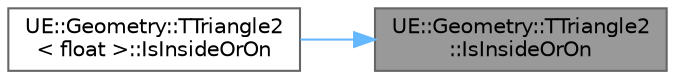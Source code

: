 digraph "UE::Geometry::TTriangle2::IsInsideOrOn"
{
 // INTERACTIVE_SVG=YES
 // LATEX_PDF_SIZE
  bgcolor="transparent";
  edge [fontname=Helvetica,fontsize=10,labelfontname=Helvetica,labelfontsize=10];
  node [fontname=Helvetica,fontsize=10,shape=box,height=0.2,width=0.4];
  rankdir="RL";
  Node1 [id="Node000001",label="UE::Geometry::TTriangle2\l::IsInsideOrOn",height=0.2,width=0.4,color="gray40", fillcolor="grey60", style="filled", fontcolor="black",tooltip=" "];
  Node1 -> Node2 [id="edge1_Node000001_Node000002",dir="back",color="steelblue1",style="solid",tooltip=" "];
  Node2 [id="Node000002",label="UE::Geometry::TTriangle2\l\< float \>::IsInsideOrOn",height=0.2,width=0.4,color="grey40", fillcolor="white", style="filled",URL="$d2/d6f/structUE_1_1Geometry_1_1TTriangle2.html#ac3b9a7859c6be99e616c955d5e590d0a",tooltip=" "];
}
